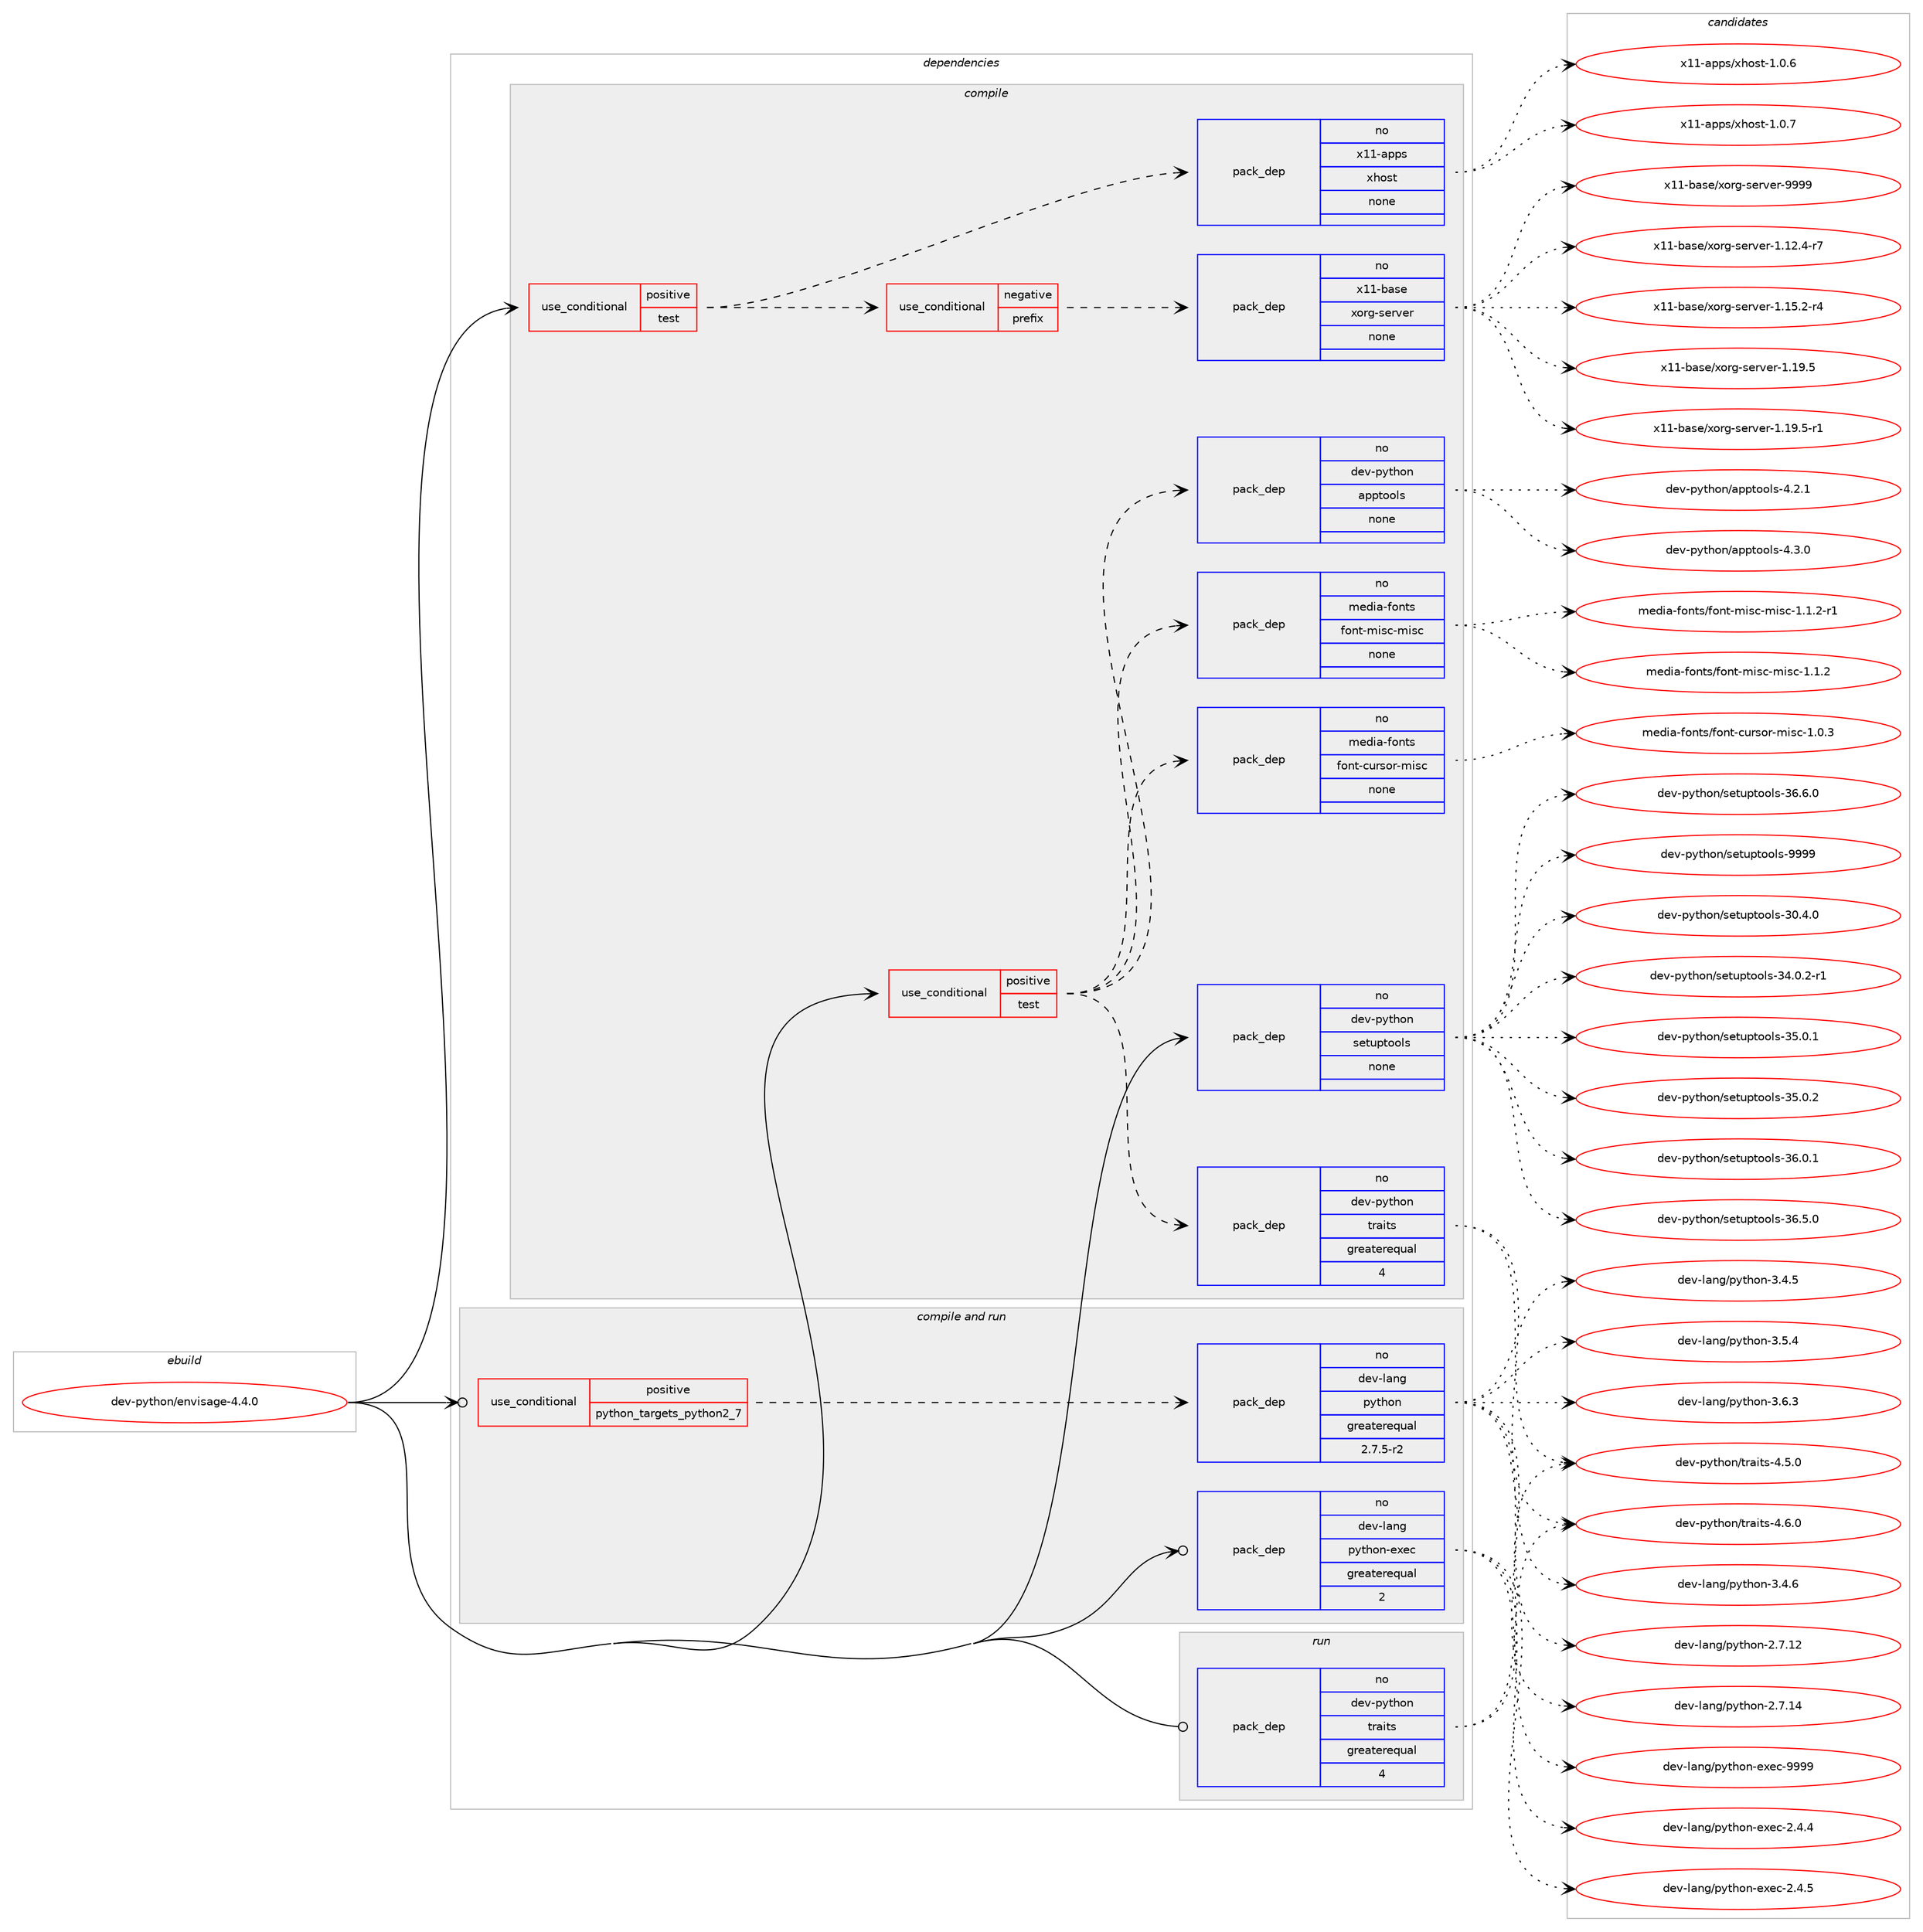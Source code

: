 digraph prolog {

# *************
# Graph options
# *************

newrank=true;
concentrate=true;
compound=true;
graph [rankdir=LR,fontname=Helvetica,fontsize=10,ranksep=1.5];#, ranksep=2.5, nodesep=0.2];
edge  [arrowhead=vee];
node  [fontname=Helvetica,fontsize=10];

# **********
# The ebuild
# **********

subgraph cluster_leftcol {
color=gray;
rank=same;
label=<<i>ebuild</i>>;
id [label="dev-python/envisage-4.4.0", color=red, width=4, href="../dev-python/envisage-4.4.0.svg"];
}

# ****************
# The dependencies
# ****************

subgraph cluster_midcol {
color=gray;
label=<<i>dependencies</i>>;
subgraph cluster_compile {
fillcolor="#eeeeee";
style=filled;
label=<<i>compile</i>>;
subgraph cond32421 {
dependency156173 [label=<<TABLE BORDER="0" CELLBORDER="1" CELLSPACING="0" CELLPADDING="4"><TR><TD ROWSPAN="3" CELLPADDING="10">use_conditional</TD></TR><TR><TD>positive</TD></TR><TR><TD>test</TD></TR></TABLE>>, shape=none, color=red];
subgraph cond32422 {
dependency156174 [label=<<TABLE BORDER="0" CELLBORDER="1" CELLSPACING="0" CELLPADDING="4"><TR><TD ROWSPAN="3" CELLPADDING="10">use_conditional</TD></TR><TR><TD>negative</TD></TR><TR><TD>prefix</TD></TR></TABLE>>, shape=none, color=red];
subgraph pack119916 {
dependency156175 [label=<<TABLE BORDER="0" CELLBORDER="1" CELLSPACING="0" CELLPADDING="4" WIDTH="220"><TR><TD ROWSPAN="6" CELLPADDING="30">pack_dep</TD></TR><TR><TD WIDTH="110">no</TD></TR><TR><TD>x11-base</TD></TR><TR><TD>xorg-server</TD></TR><TR><TD>none</TD></TR><TR><TD></TD></TR></TABLE>>, shape=none, color=blue];
}
dependency156174:e -> dependency156175:w [weight=20,style="dashed",arrowhead="vee"];
}
dependency156173:e -> dependency156174:w [weight=20,style="dashed",arrowhead="vee"];
subgraph pack119917 {
dependency156176 [label=<<TABLE BORDER="0" CELLBORDER="1" CELLSPACING="0" CELLPADDING="4" WIDTH="220"><TR><TD ROWSPAN="6" CELLPADDING="30">pack_dep</TD></TR><TR><TD WIDTH="110">no</TD></TR><TR><TD>x11-apps</TD></TR><TR><TD>xhost</TD></TR><TR><TD>none</TD></TR><TR><TD></TD></TR></TABLE>>, shape=none, color=blue];
}
dependency156173:e -> dependency156176:w [weight=20,style="dashed",arrowhead="vee"];
}
id:e -> dependency156173:w [weight=20,style="solid",arrowhead="vee"];
subgraph cond32423 {
dependency156177 [label=<<TABLE BORDER="0" CELLBORDER="1" CELLSPACING="0" CELLPADDING="4"><TR><TD ROWSPAN="3" CELLPADDING="10">use_conditional</TD></TR><TR><TD>positive</TD></TR><TR><TD>test</TD></TR></TABLE>>, shape=none, color=red];
subgraph pack119918 {
dependency156178 [label=<<TABLE BORDER="0" CELLBORDER="1" CELLSPACING="0" CELLPADDING="4" WIDTH="220"><TR><TD ROWSPAN="6" CELLPADDING="30">pack_dep</TD></TR><TR><TD WIDTH="110">no</TD></TR><TR><TD>dev-python</TD></TR><TR><TD>traits</TD></TR><TR><TD>greaterequal</TD></TR><TR><TD>4</TD></TR></TABLE>>, shape=none, color=blue];
}
dependency156177:e -> dependency156178:w [weight=20,style="dashed",arrowhead="vee"];
subgraph pack119919 {
dependency156179 [label=<<TABLE BORDER="0" CELLBORDER="1" CELLSPACING="0" CELLPADDING="4" WIDTH="220"><TR><TD ROWSPAN="6" CELLPADDING="30">pack_dep</TD></TR><TR><TD WIDTH="110">no</TD></TR><TR><TD>dev-python</TD></TR><TR><TD>apptools</TD></TR><TR><TD>none</TD></TR><TR><TD></TD></TR></TABLE>>, shape=none, color=blue];
}
dependency156177:e -> dependency156179:w [weight=20,style="dashed",arrowhead="vee"];
subgraph pack119920 {
dependency156180 [label=<<TABLE BORDER="0" CELLBORDER="1" CELLSPACING="0" CELLPADDING="4" WIDTH="220"><TR><TD ROWSPAN="6" CELLPADDING="30">pack_dep</TD></TR><TR><TD WIDTH="110">no</TD></TR><TR><TD>media-fonts</TD></TR><TR><TD>font-cursor-misc</TD></TR><TR><TD>none</TD></TR><TR><TD></TD></TR></TABLE>>, shape=none, color=blue];
}
dependency156177:e -> dependency156180:w [weight=20,style="dashed",arrowhead="vee"];
subgraph pack119921 {
dependency156181 [label=<<TABLE BORDER="0" CELLBORDER="1" CELLSPACING="0" CELLPADDING="4" WIDTH="220"><TR><TD ROWSPAN="6" CELLPADDING="30">pack_dep</TD></TR><TR><TD WIDTH="110">no</TD></TR><TR><TD>media-fonts</TD></TR><TR><TD>font-misc-misc</TD></TR><TR><TD>none</TD></TR><TR><TD></TD></TR></TABLE>>, shape=none, color=blue];
}
dependency156177:e -> dependency156181:w [weight=20,style="dashed",arrowhead="vee"];
}
id:e -> dependency156177:w [weight=20,style="solid",arrowhead="vee"];
subgraph pack119922 {
dependency156182 [label=<<TABLE BORDER="0" CELLBORDER="1" CELLSPACING="0" CELLPADDING="4" WIDTH="220"><TR><TD ROWSPAN="6" CELLPADDING="30">pack_dep</TD></TR><TR><TD WIDTH="110">no</TD></TR><TR><TD>dev-python</TD></TR><TR><TD>setuptools</TD></TR><TR><TD>none</TD></TR><TR><TD></TD></TR></TABLE>>, shape=none, color=blue];
}
id:e -> dependency156182:w [weight=20,style="solid",arrowhead="vee"];
}
subgraph cluster_compileandrun {
fillcolor="#eeeeee";
style=filled;
label=<<i>compile and run</i>>;
subgraph cond32424 {
dependency156183 [label=<<TABLE BORDER="0" CELLBORDER="1" CELLSPACING="0" CELLPADDING="4"><TR><TD ROWSPAN="3" CELLPADDING="10">use_conditional</TD></TR><TR><TD>positive</TD></TR><TR><TD>python_targets_python2_7</TD></TR></TABLE>>, shape=none, color=red];
subgraph pack119923 {
dependency156184 [label=<<TABLE BORDER="0" CELLBORDER="1" CELLSPACING="0" CELLPADDING="4" WIDTH="220"><TR><TD ROWSPAN="6" CELLPADDING="30">pack_dep</TD></TR><TR><TD WIDTH="110">no</TD></TR><TR><TD>dev-lang</TD></TR><TR><TD>python</TD></TR><TR><TD>greaterequal</TD></TR><TR><TD>2.7.5-r2</TD></TR></TABLE>>, shape=none, color=blue];
}
dependency156183:e -> dependency156184:w [weight=20,style="dashed",arrowhead="vee"];
}
id:e -> dependency156183:w [weight=20,style="solid",arrowhead="odotvee"];
subgraph pack119924 {
dependency156185 [label=<<TABLE BORDER="0" CELLBORDER="1" CELLSPACING="0" CELLPADDING="4" WIDTH="220"><TR><TD ROWSPAN="6" CELLPADDING="30">pack_dep</TD></TR><TR><TD WIDTH="110">no</TD></TR><TR><TD>dev-lang</TD></TR><TR><TD>python-exec</TD></TR><TR><TD>greaterequal</TD></TR><TR><TD>2</TD></TR></TABLE>>, shape=none, color=blue];
}
id:e -> dependency156185:w [weight=20,style="solid",arrowhead="odotvee"];
}
subgraph cluster_run {
fillcolor="#eeeeee";
style=filled;
label=<<i>run</i>>;
subgraph pack119925 {
dependency156186 [label=<<TABLE BORDER="0" CELLBORDER="1" CELLSPACING="0" CELLPADDING="4" WIDTH="220"><TR><TD ROWSPAN="6" CELLPADDING="30">pack_dep</TD></TR><TR><TD WIDTH="110">no</TD></TR><TR><TD>dev-python</TD></TR><TR><TD>traits</TD></TR><TR><TD>greaterequal</TD></TR><TR><TD>4</TD></TR></TABLE>>, shape=none, color=blue];
}
id:e -> dependency156186:w [weight=20,style="solid",arrowhead="odot"];
}
}

# **************
# The candidates
# **************

subgraph cluster_choices {
rank=same;
color=gray;
label=<<i>candidates</i>>;

subgraph choice119916 {
color=black;
nodesep=1;
choice12049494598971151014712011111410345115101114118101114454946495046524511455 [label="x11-base/xorg-server-1.12.4-r7", color=red, width=4,href="../x11-base/xorg-server-1.12.4-r7.svg"];
choice12049494598971151014712011111410345115101114118101114454946495346504511452 [label="x11-base/xorg-server-1.15.2-r4", color=red, width=4,href="../x11-base/xorg-server-1.15.2-r4.svg"];
choice1204949459897115101471201111141034511510111411810111445494649574653 [label="x11-base/xorg-server-1.19.5", color=red, width=4,href="../x11-base/xorg-server-1.19.5.svg"];
choice12049494598971151014712011111410345115101114118101114454946495746534511449 [label="x11-base/xorg-server-1.19.5-r1", color=red, width=4,href="../x11-base/xorg-server-1.19.5-r1.svg"];
choice120494945989711510147120111114103451151011141181011144557575757 [label="x11-base/xorg-server-9999", color=red, width=4,href="../x11-base/xorg-server-9999.svg"];
dependency156175:e -> choice12049494598971151014712011111410345115101114118101114454946495046524511455:w [style=dotted,weight="100"];
dependency156175:e -> choice12049494598971151014712011111410345115101114118101114454946495346504511452:w [style=dotted,weight="100"];
dependency156175:e -> choice1204949459897115101471201111141034511510111411810111445494649574653:w [style=dotted,weight="100"];
dependency156175:e -> choice12049494598971151014712011111410345115101114118101114454946495746534511449:w [style=dotted,weight="100"];
dependency156175:e -> choice120494945989711510147120111114103451151011141181011144557575757:w [style=dotted,weight="100"];
}
subgraph choice119917 {
color=black;
nodesep=1;
choice1204949459711211211547120104111115116454946484654 [label="x11-apps/xhost-1.0.6", color=red, width=4,href="../x11-apps/xhost-1.0.6.svg"];
choice1204949459711211211547120104111115116454946484655 [label="x11-apps/xhost-1.0.7", color=red, width=4,href="../x11-apps/xhost-1.0.7.svg"];
dependency156176:e -> choice1204949459711211211547120104111115116454946484654:w [style=dotted,weight="100"];
dependency156176:e -> choice1204949459711211211547120104111115116454946484655:w [style=dotted,weight="100"];
}
subgraph choice119918 {
color=black;
nodesep=1;
choice100101118451121211161041111104711611497105116115455246534648 [label="dev-python/traits-4.5.0", color=red, width=4,href="../dev-python/traits-4.5.0.svg"];
choice100101118451121211161041111104711611497105116115455246544648 [label="dev-python/traits-4.6.0", color=red, width=4,href="../dev-python/traits-4.6.0.svg"];
dependency156178:e -> choice100101118451121211161041111104711611497105116115455246534648:w [style=dotted,weight="100"];
dependency156178:e -> choice100101118451121211161041111104711611497105116115455246544648:w [style=dotted,weight="100"];
}
subgraph choice119919 {
color=black;
nodesep=1;
choice100101118451121211161041111104797112112116111111108115455246504649 [label="dev-python/apptools-4.2.1", color=red, width=4,href="../dev-python/apptools-4.2.1.svg"];
choice100101118451121211161041111104797112112116111111108115455246514648 [label="dev-python/apptools-4.3.0", color=red, width=4,href="../dev-python/apptools-4.3.0.svg"];
dependency156179:e -> choice100101118451121211161041111104797112112116111111108115455246504649:w [style=dotted,weight="100"];
dependency156179:e -> choice100101118451121211161041111104797112112116111111108115455246514648:w [style=dotted,weight="100"];
}
subgraph choice119920 {
color=black;
nodesep=1;
choice10910110010597451021111101161154710211111011645991171141151111144510910511599454946484651 [label="media-fonts/font-cursor-misc-1.0.3", color=red, width=4,href="../media-fonts/font-cursor-misc-1.0.3.svg"];
dependency156180:e -> choice10910110010597451021111101161154710211111011645991171141151111144510910511599454946484651:w [style=dotted,weight="100"];
}
subgraph choice119921 {
color=black;
nodesep=1;
choice10910110010597451021111101161154710211111011645109105115994510910511599454946494650 [label="media-fonts/font-misc-misc-1.1.2", color=red, width=4,href="../media-fonts/font-misc-misc-1.1.2.svg"];
choice109101100105974510211111011611547102111110116451091051159945109105115994549464946504511449 [label="media-fonts/font-misc-misc-1.1.2-r1", color=red, width=4,href="../media-fonts/font-misc-misc-1.1.2-r1.svg"];
dependency156181:e -> choice10910110010597451021111101161154710211111011645109105115994510910511599454946494650:w [style=dotted,weight="100"];
dependency156181:e -> choice109101100105974510211111011611547102111110116451091051159945109105115994549464946504511449:w [style=dotted,weight="100"];
}
subgraph choice119922 {
color=black;
nodesep=1;
choice100101118451121211161041111104711510111611711211611111110811545514846524648 [label="dev-python/setuptools-30.4.0", color=red, width=4,href="../dev-python/setuptools-30.4.0.svg"];
choice1001011184511212111610411111047115101116117112116111111108115455152464846504511449 [label="dev-python/setuptools-34.0.2-r1", color=red, width=4,href="../dev-python/setuptools-34.0.2-r1.svg"];
choice100101118451121211161041111104711510111611711211611111110811545515346484649 [label="dev-python/setuptools-35.0.1", color=red, width=4,href="../dev-python/setuptools-35.0.1.svg"];
choice100101118451121211161041111104711510111611711211611111110811545515346484650 [label="dev-python/setuptools-35.0.2", color=red, width=4,href="../dev-python/setuptools-35.0.2.svg"];
choice100101118451121211161041111104711510111611711211611111110811545515446484649 [label="dev-python/setuptools-36.0.1", color=red, width=4,href="../dev-python/setuptools-36.0.1.svg"];
choice100101118451121211161041111104711510111611711211611111110811545515446534648 [label="dev-python/setuptools-36.5.0", color=red, width=4,href="../dev-python/setuptools-36.5.0.svg"];
choice100101118451121211161041111104711510111611711211611111110811545515446544648 [label="dev-python/setuptools-36.6.0", color=red, width=4,href="../dev-python/setuptools-36.6.0.svg"];
choice10010111845112121116104111110471151011161171121161111111081154557575757 [label="dev-python/setuptools-9999", color=red, width=4,href="../dev-python/setuptools-9999.svg"];
dependency156182:e -> choice100101118451121211161041111104711510111611711211611111110811545514846524648:w [style=dotted,weight="100"];
dependency156182:e -> choice1001011184511212111610411111047115101116117112116111111108115455152464846504511449:w [style=dotted,weight="100"];
dependency156182:e -> choice100101118451121211161041111104711510111611711211611111110811545515346484649:w [style=dotted,weight="100"];
dependency156182:e -> choice100101118451121211161041111104711510111611711211611111110811545515346484650:w [style=dotted,weight="100"];
dependency156182:e -> choice100101118451121211161041111104711510111611711211611111110811545515446484649:w [style=dotted,weight="100"];
dependency156182:e -> choice100101118451121211161041111104711510111611711211611111110811545515446534648:w [style=dotted,weight="100"];
dependency156182:e -> choice100101118451121211161041111104711510111611711211611111110811545515446544648:w [style=dotted,weight="100"];
dependency156182:e -> choice10010111845112121116104111110471151011161171121161111111081154557575757:w [style=dotted,weight="100"];
}
subgraph choice119923 {
color=black;
nodesep=1;
choice10010111845108971101034711212111610411111045504655464950 [label="dev-lang/python-2.7.12", color=red, width=4,href="../dev-lang/python-2.7.12.svg"];
choice10010111845108971101034711212111610411111045504655464952 [label="dev-lang/python-2.7.14", color=red, width=4,href="../dev-lang/python-2.7.14.svg"];
choice100101118451089711010347112121116104111110455146524653 [label="dev-lang/python-3.4.5", color=red, width=4,href="../dev-lang/python-3.4.5.svg"];
choice100101118451089711010347112121116104111110455146524654 [label="dev-lang/python-3.4.6", color=red, width=4,href="../dev-lang/python-3.4.6.svg"];
choice100101118451089711010347112121116104111110455146534652 [label="dev-lang/python-3.5.4", color=red, width=4,href="../dev-lang/python-3.5.4.svg"];
choice100101118451089711010347112121116104111110455146544651 [label="dev-lang/python-3.6.3", color=red, width=4,href="../dev-lang/python-3.6.3.svg"];
dependency156184:e -> choice10010111845108971101034711212111610411111045504655464950:w [style=dotted,weight="100"];
dependency156184:e -> choice10010111845108971101034711212111610411111045504655464952:w [style=dotted,weight="100"];
dependency156184:e -> choice100101118451089711010347112121116104111110455146524653:w [style=dotted,weight="100"];
dependency156184:e -> choice100101118451089711010347112121116104111110455146524654:w [style=dotted,weight="100"];
dependency156184:e -> choice100101118451089711010347112121116104111110455146534652:w [style=dotted,weight="100"];
dependency156184:e -> choice100101118451089711010347112121116104111110455146544651:w [style=dotted,weight="100"];
}
subgraph choice119924 {
color=black;
nodesep=1;
choice1001011184510897110103471121211161041111104510112010199455046524652 [label="dev-lang/python-exec-2.4.4", color=red, width=4,href="../dev-lang/python-exec-2.4.4.svg"];
choice1001011184510897110103471121211161041111104510112010199455046524653 [label="dev-lang/python-exec-2.4.5", color=red, width=4,href="../dev-lang/python-exec-2.4.5.svg"];
choice10010111845108971101034711212111610411111045101120101994557575757 [label="dev-lang/python-exec-9999", color=red, width=4,href="../dev-lang/python-exec-9999.svg"];
dependency156185:e -> choice1001011184510897110103471121211161041111104510112010199455046524652:w [style=dotted,weight="100"];
dependency156185:e -> choice1001011184510897110103471121211161041111104510112010199455046524653:w [style=dotted,weight="100"];
dependency156185:e -> choice10010111845108971101034711212111610411111045101120101994557575757:w [style=dotted,weight="100"];
}
subgraph choice119925 {
color=black;
nodesep=1;
choice100101118451121211161041111104711611497105116115455246534648 [label="dev-python/traits-4.5.0", color=red, width=4,href="../dev-python/traits-4.5.0.svg"];
choice100101118451121211161041111104711611497105116115455246544648 [label="dev-python/traits-4.6.0", color=red, width=4,href="../dev-python/traits-4.6.0.svg"];
dependency156186:e -> choice100101118451121211161041111104711611497105116115455246534648:w [style=dotted,weight="100"];
dependency156186:e -> choice100101118451121211161041111104711611497105116115455246544648:w [style=dotted,weight="100"];
}
}

}
